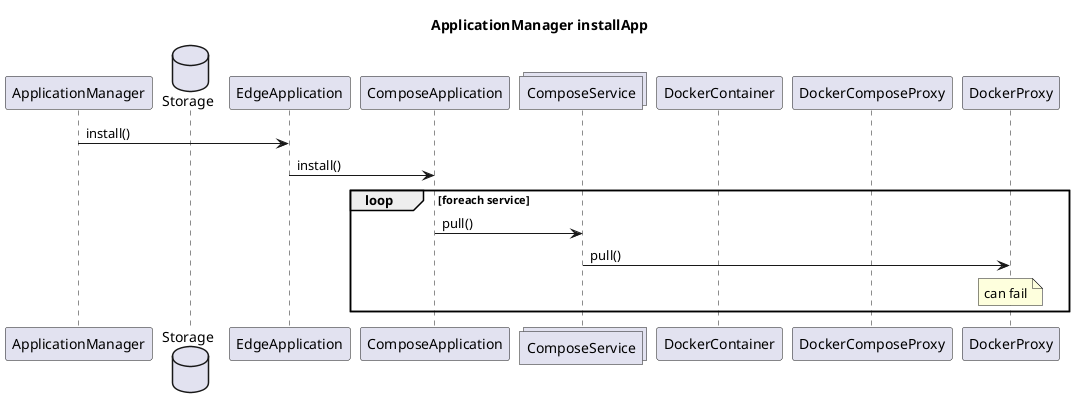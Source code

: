 @startuml
title "ApplicationManager installApp"

participant ApplicationManager as AM
database Storage as Stor
participant EdgeApplication as EApp
participant ComposeApplication as CA
collections ComposeService as CS
participant DockerContainer as DCont
participant DockerComposeProxy as DComp
participant DockerProxy as D

!startsub installApp
AM->EApp: install()
EApp->CA: install()
loop foreach service
CA->CS: pull()
CS->D: pull()
Note over D: can fail
end
!endsub
@end
